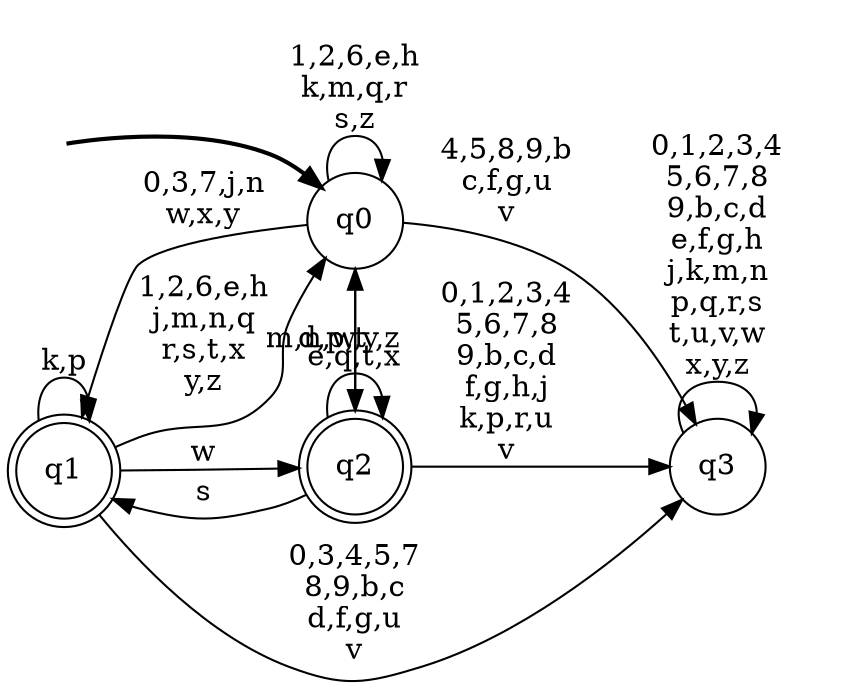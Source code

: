 digraph BlueStar {
__start0 [style = invis, shape = none, label = "", width = 0, height = 0];

rankdir=LR;
size="8,5";

s0 [style="filled", color="black", fillcolor="white" shape="circle", label="q0"];
s1 [style="rounded,filled", color="black", fillcolor="white" shape="doublecircle", label="q1"];
s2 [style="rounded,filled", color="black", fillcolor="white" shape="doublecircle", label="q2"];
s3 [style="filled", color="black", fillcolor="white" shape="circle", label="q3"];
subgraph cluster_main { 
	graph [pad=".75", ranksep="0.15", nodesep="0.15"];
	 style=invis; 
	__start0 -> s0 [penwidth=2];
}
s0 -> s0 [label="1,2,6,e,h\nk,m,q,r\ns,z"];
s0 -> s1 [label="0,3,7,j,n\nw,x,y"];
s0 -> s2 [label="d,p,t"];
s0 -> s3 [label="4,5,8,9,b\nc,f,g,u\nv"];
s1 -> s0 [label="1,2,6,e,h\nj,m,n,q\nr,s,t,x\ny,z"];
s1 -> s1 [label="k,p"];
s1 -> s2 [label="w"];
s1 -> s3 [label="0,3,4,5,7\n8,9,b,c\nd,f,g,u\nv"];
s2 -> s0 [label="m,n,w,y,z"];
s2 -> s1 [label="s"];
s2 -> s2 [label="e,q,t,x"];
s2 -> s3 [label="0,1,2,3,4\n5,6,7,8\n9,b,c,d\nf,g,h,j\nk,p,r,u\nv"];
s3 -> s3 [label="0,1,2,3,4\n5,6,7,8\n9,b,c,d\ne,f,g,h\nj,k,m,n\np,q,r,s\nt,u,v,w\nx,y,z"];

}